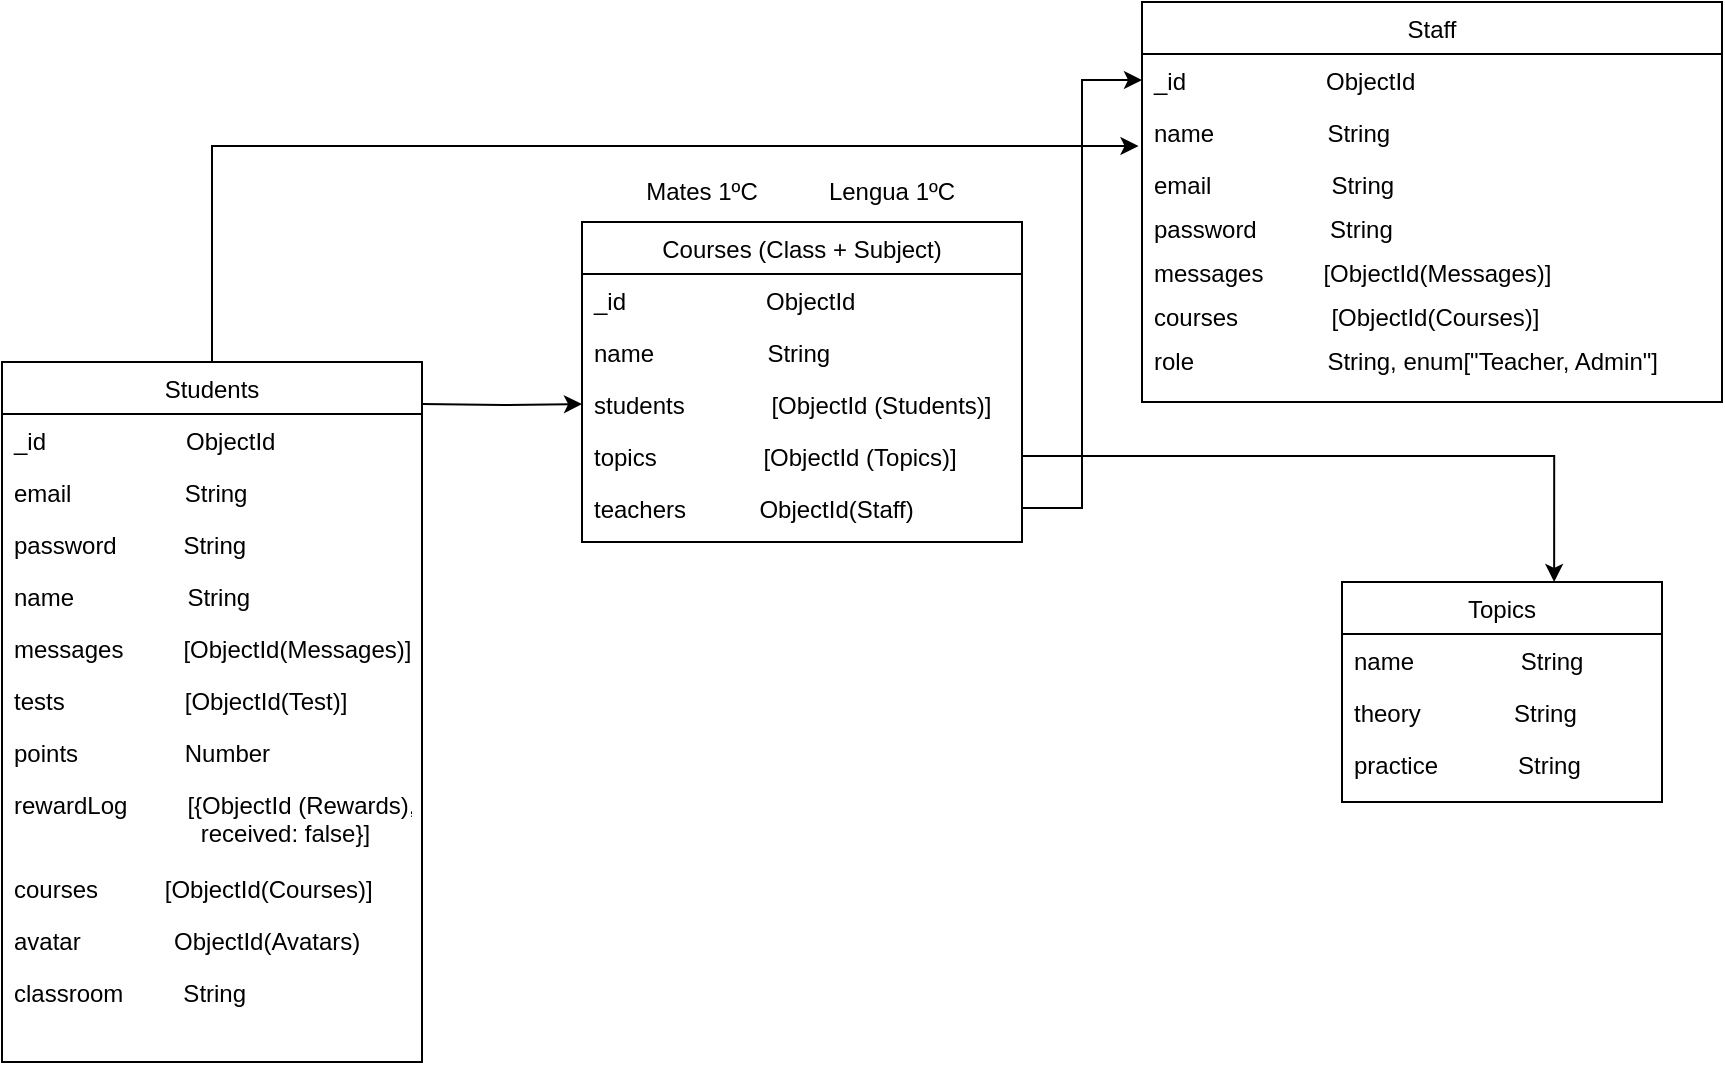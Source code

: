 <mxfile version="17.2.5" type="github" pages="3">
  <diagram id="UUKCgZFYS3jL_30FAqxg" name="MVP1 - Iteración 1">
    <mxGraphModel dx="1796" dy="1982" grid="1" gridSize="10" guides="0" tooltips="1" connect="1" arrows="1" fold="1" page="1" pageScale="1" pageWidth="827" pageHeight="1169" math="0" shadow="0">
      <root>
        <mxCell id="0" />
        <mxCell id="1" parent="0" />
        <mxCell id="9ntyGJu3k4gB3oHloa0P-1" style="edgeStyle=orthogonalEdgeStyle;rounded=0;orthogonalLoop=1;jettySize=auto;html=1;entryX=-0.006;entryY=0.769;entryDx=0;entryDy=0;entryPerimeter=0;" edge="1" parent="1" source="9ntyGJu3k4gB3oHloa0P-2" target="9ntyGJu3k4gB3oHloa0P-15">
          <mxGeometry relative="1" as="geometry" />
        </mxCell>
        <mxCell id="9ntyGJu3k4gB3oHloa0P-2" value="Students" style="swimlane;fontStyle=0;align=center;verticalAlign=top;childLayout=stackLayout;horizontal=1;startSize=26;horizontalStack=0;resizeParent=1;resizeLast=0;collapsible=1;marginBottom=0;rounded=0;shadow=0;strokeWidth=1;" vertex="1" parent="1">
          <mxGeometry x="-170" y="60" width="210" height="350" as="geometry">
            <mxRectangle x="130" y="380" width="160" height="26" as="alternateBounds" />
          </mxGeometry>
        </mxCell>
        <mxCell id="9ntyGJu3k4gB3oHloa0P-3" value="_id                     ObjectId" style="text;align=left;verticalAlign=top;spacingLeft=4;spacingRight=4;overflow=hidden;rotatable=0;points=[[0,0.5],[1,0.5]];portConstraint=eastwest;" vertex="1" parent="9ntyGJu3k4gB3oHloa0P-2">
          <mxGeometry y="26" width="210" height="26" as="geometry" />
        </mxCell>
        <mxCell id="9ntyGJu3k4gB3oHloa0P-4" value="email                 String" style="text;align=left;verticalAlign=top;spacingLeft=4;spacingRight=4;overflow=hidden;rotatable=0;points=[[0,0.5],[1,0.5]];portConstraint=eastwest;rounded=0;shadow=0;html=0;" vertex="1" parent="9ntyGJu3k4gB3oHloa0P-2">
          <mxGeometry y="52" width="210" height="26" as="geometry" />
        </mxCell>
        <mxCell id="9ntyGJu3k4gB3oHloa0P-5" value="password          String" style="text;align=left;verticalAlign=top;spacingLeft=4;spacingRight=4;overflow=hidden;rotatable=0;points=[[0,0.5],[1,0.5]];portConstraint=eastwest;rounded=0;shadow=0;html=0;" vertex="1" parent="9ntyGJu3k4gB3oHloa0P-2">
          <mxGeometry y="78" width="210" height="26" as="geometry" />
        </mxCell>
        <mxCell id="9ntyGJu3k4gB3oHloa0P-6" value="name                 String" style="text;align=left;verticalAlign=top;spacingLeft=4;spacingRight=4;overflow=hidden;rotatable=0;points=[[0,0.5],[1,0.5]];portConstraint=eastwest;rounded=0;shadow=0;html=0;" vertex="1" parent="9ntyGJu3k4gB3oHloa0P-2">
          <mxGeometry y="104" width="210" height="26" as="geometry" />
        </mxCell>
        <mxCell id="9ntyGJu3k4gB3oHloa0P-7" value="messages         [ObjectId(Messages)]" style="text;align=left;verticalAlign=top;spacingLeft=4;spacingRight=4;overflow=hidden;rotatable=0;points=[[0,0.5],[1,0.5]];portConstraint=eastwest;rounded=0;shadow=0;html=0;" vertex="1" parent="9ntyGJu3k4gB3oHloa0P-2">
          <mxGeometry y="130" width="210" height="26" as="geometry" />
        </mxCell>
        <mxCell id="9ntyGJu3k4gB3oHloa0P-8" value="tests                  [ObjectId(Test)]" style="text;align=left;verticalAlign=top;spacingLeft=4;spacingRight=4;overflow=hidden;rotatable=0;points=[[0,0.5],[1,0.5]];portConstraint=eastwest;rounded=0;shadow=0;html=0;" vertex="1" parent="9ntyGJu3k4gB3oHloa0P-2">
          <mxGeometry y="156" width="210" height="26" as="geometry" />
        </mxCell>
        <mxCell id="9ntyGJu3k4gB3oHloa0P-9" value="points                Number" style="text;align=left;verticalAlign=top;spacingLeft=4;spacingRight=4;overflow=hidden;rotatable=0;points=[[0,0.5],[1,0.5]];portConstraint=eastwest;rounded=0;shadow=0;html=0;" vertex="1" parent="9ntyGJu3k4gB3oHloa0P-2">
          <mxGeometry y="182" width="210" height="26" as="geometry" />
        </mxCell>
        <mxCell id="9ntyGJu3k4gB3oHloa0P-10" value="rewardLog         [{ObjectId (Rewards),&#xa;                            received: false}]" style="text;align=left;verticalAlign=top;spacingLeft=4;spacingRight=4;overflow=hidden;rotatable=0;points=[[0,0.5],[1,0.5]];portConstraint=eastwest;rounded=0;shadow=0;html=0;" vertex="1" parent="9ntyGJu3k4gB3oHloa0P-2">
          <mxGeometry y="208" width="210" height="42" as="geometry" />
        </mxCell>
        <mxCell id="9ntyGJu3k4gB3oHloa0P-11" value="courses          [ObjectId(Courses)]" style="text;align=left;verticalAlign=top;spacingLeft=4;spacingRight=4;overflow=hidden;rotatable=0;points=[[0,0.5],[1,0.5]];portConstraint=eastwest;rounded=0;shadow=0;html=0;" vertex="1" parent="9ntyGJu3k4gB3oHloa0P-2">
          <mxGeometry y="250" width="210" height="26" as="geometry" />
        </mxCell>
        <mxCell id="9ntyGJu3k4gB3oHloa0P-12" value="avatar              ObjectId(Avatars)" style="text;align=left;verticalAlign=top;spacingLeft=4;spacingRight=4;overflow=hidden;rotatable=0;points=[[0,0.5],[1,0.5]];portConstraint=eastwest;rounded=0;shadow=0;html=0;" vertex="1" parent="9ntyGJu3k4gB3oHloa0P-2">
          <mxGeometry y="276" width="210" height="26" as="geometry" />
        </mxCell>
        <mxCell id="9ntyGJu3k4gB3oHloa0P-47" value="classroom         String" style="text;align=left;verticalAlign=top;spacingLeft=4;spacingRight=4;overflow=hidden;rotatable=0;points=[[0,0.5],[1,0.5]];portConstraint=eastwest;rounded=0;shadow=0;html=0;" vertex="1" parent="9ntyGJu3k4gB3oHloa0P-2">
          <mxGeometry y="302" width="210" height="26" as="geometry" />
        </mxCell>
        <mxCell id="9ntyGJu3k4gB3oHloa0P-13" value="Staff" style="swimlane;fontStyle=0;align=center;verticalAlign=top;childLayout=stackLayout;horizontal=1;startSize=26;horizontalStack=0;resizeParent=1;resizeLast=0;collapsible=1;marginBottom=0;rounded=0;shadow=0;strokeWidth=1;" vertex="1" parent="1">
          <mxGeometry x="400" y="-120" width="290" height="200" as="geometry">
            <mxRectangle x="340" y="380" width="170" height="26" as="alternateBounds" />
          </mxGeometry>
        </mxCell>
        <mxCell id="9ntyGJu3k4gB3oHloa0P-14" value="_id                     ObjectId" style="text;align=left;verticalAlign=top;spacingLeft=4;spacingRight=4;overflow=hidden;rotatable=0;points=[[0,0.5],[1,0.5]];portConstraint=eastwest;" vertex="1" parent="9ntyGJu3k4gB3oHloa0P-13">
          <mxGeometry y="26" width="290" height="26" as="geometry" />
        </mxCell>
        <mxCell id="9ntyGJu3k4gB3oHloa0P-15" value="name                 String" style="text;align=left;verticalAlign=top;spacingLeft=4;spacingRight=4;overflow=hidden;rotatable=0;points=[[0,0.5],[1,0.5]];portConstraint=eastwest;rounded=0;shadow=0;html=0;" vertex="1" parent="9ntyGJu3k4gB3oHloa0P-13">
          <mxGeometry y="52" width="290" height="26" as="geometry" />
        </mxCell>
        <mxCell id="9ntyGJu3k4gB3oHloa0P-16" value="email                  String" style="text;align=left;verticalAlign=top;spacingLeft=4;spacingRight=4;overflow=hidden;rotatable=0;points=[[0,0.5],[1,0.5]];portConstraint=eastwest;rounded=0;shadow=0;html=0;" vertex="1" parent="9ntyGJu3k4gB3oHloa0P-13">
          <mxGeometry y="78" width="290" height="22" as="geometry" />
        </mxCell>
        <mxCell id="9ntyGJu3k4gB3oHloa0P-17" value="password           String" style="text;align=left;verticalAlign=top;spacingLeft=4;spacingRight=4;overflow=hidden;rotatable=0;points=[[0,0.5],[1,0.5]];portConstraint=eastwest;rounded=0;shadow=0;html=0;" vertex="1" parent="9ntyGJu3k4gB3oHloa0P-13">
          <mxGeometry y="100" width="290" height="22" as="geometry" />
        </mxCell>
        <mxCell id="9ntyGJu3k4gB3oHloa0P-18" value="messages         [ObjectId(Messages)]" style="text;align=left;verticalAlign=top;spacingLeft=4;spacingRight=4;overflow=hidden;rotatable=0;points=[[0,0.5],[1,0.5]];portConstraint=eastwest;rounded=0;shadow=0;html=0;" vertex="1" parent="9ntyGJu3k4gB3oHloa0P-13">
          <mxGeometry y="122" width="290" height="22" as="geometry" />
        </mxCell>
        <mxCell id="9ntyGJu3k4gB3oHloa0P-19" value="courses              [ObjectId(Courses)]" style="text;align=left;verticalAlign=top;spacingLeft=4;spacingRight=4;overflow=hidden;rotatable=0;points=[[0,0.5],[1,0.5]];portConstraint=eastwest;rounded=0;shadow=0;html=0;" vertex="1" parent="9ntyGJu3k4gB3oHloa0P-13">
          <mxGeometry y="144" width="290" height="22" as="geometry" />
        </mxCell>
        <mxCell id="9ntyGJu3k4gB3oHloa0P-20" value="role                    String, enum[&quot;Teacher, Admin&quot;]" style="text;align=left;verticalAlign=top;spacingLeft=4;spacingRight=4;overflow=hidden;rotatable=0;points=[[0,0.5],[1,0.5]];portConstraint=eastwest;rounded=0;shadow=0;html=0;" vertex="1" parent="9ntyGJu3k4gB3oHloa0P-13">
          <mxGeometry y="166" width="290" height="22" as="geometry" />
        </mxCell>
        <mxCell id="9ntyGJu3k4gB3oHloa0P-22" value="Courses (Class + Subject)" style="swimlane;fontStyle=0;align=center;verticalAlign=top;childLayout=stackLayout;horizontal=1;startSize=26;horizontalStack=0;resizeParent=1;resizeLast=0;collapsible=1;marginBottom=0;rounded=0;shadow=0;strokeWidth=1;" vertex="1" parent="1">
          <mxGeometry x="120" y="-10" width="220" height="160" as="geometry">
            <mxRectangle x="550" y="140" width="160" height="26" as="alternateBounds" />
          </mxGeometry>
        </mxCell>
        <mxCell id="9ntyGJu3k4gB3oHloa0P-23" value="_id                     ObjectId" style="text;align=left;verticalAlign=top;spacingLeft=4;spacingRight=4;overflow=hidden;rotatable=0;points=[[0,0.5],[1,0.5]];portConstraint=eastwest;" vertex="1" parent="9ntyGJu3k4gB3oHloa0P-22">
          <mxGeometry y="26" width="220" height="26" as="geometry" />
        </mxCell>
        <mxCell id="9ntyGJu3k4gB3oHloa0P-24" value="name                 String" style="text;align=left;verticalAlign=top;spacingLeft=4;spacingRight=4;overflow=hidden;rotatable=0;points=[[0,0.5],[1,0.5]];portConstraint=eastwest;" vertex="1" parent="9ntyGJu3k4gB3oHloa0P-22">
          <mxGeometry y="52" width="220" height="26" as="geometry" />
        </mxCell>
        <mxCell id="9ntyGJu3k4gB3oHloa0P-25" value="students             [ObjectId (Students)]" style="text;align=left;verticalAlign=top;spacingLeft=4;spacingRight=4;overflow=hidden;rotatable=0;points=[[0,0.5],[1,0.5]];portConstraint=eastwest;rounded=0;shadow=0;html=0;" vertex="1" parent="9ntyGJu3k4gB3oHloa0P-22">
          <mxGeometry y="78" width="220" height="26" as="geometry" />
        </mxCell>
        <mxCell id="9ntyGJu3k4gB3oHloa0P-27" value="topics                [ObjectId (Topics)]" style="text;align=left;verticalAlign=top;spacingLeft=4;spacingRight=4;overflow=hidden;rotatable=0;points=[[0,0.5],[1,0.5]];portConstraint=eastwest;rounded=0;shadow=0;html=0;" vertex="1" parent="9ntyGJu3k4gB3oHloa0P-22">
          <mxGeometry y="104" width="220" height="26" as="geometry" />
        </mxCell>
        <mxCell id="9ntyGJu3k4gB3oHloa0P-28" value="teachers           ObjectId(Staff)" style="text;align=left;verticalAlign=top;spacingLeft=4;spacingRight=4;overflow=hidden;rotatable=0;points=[[0,0.5],[1,0.5]];portConstraint=eastwest;rounded=0;shadow=0;html=0;" vertex="1" parent="9ntyGJu3k4gB3oHloa0P-22">
          <mxGeometry y="130" width="220" height="26" as="geometry" />
        </mxCell>
        <mxCell id="9ntyGJu3k4gB3oHloa0P-29" value="Topics" style="swimlane;fontStyle=0;align=center;verticalAlign=top;childLayout=stackLayout;horizontal=1;startSize=26;horizontalStack=0;resizeParent=1;resizeLast=0;collapsible=1;marginBottom=0;rounded=0;shadow=0;strokeWidth=1;" vertex="1" parent="1">
          <mxGeometry x="500" y="170" width="160" height="110" as="geometry">
            <mxRectangle x="230" y="140" width="160" height="26" as="alternateBounds" />
          </mxGeometry>
        </mxCell>
        <mxCell id="9ntyGJu3k4gB3oHloa0P-30" value="name                String" style="text;align=left;verticalAlign=top;spacingLeft=4;spacingRight=4;overflow=hidden;rotatable=0;points=[[0,0.5],[1,0.5]];portConstraint=eastwest;" vertex="1" parent="9ntyGJu3k4gB3oHloa0P-29">
          <mxGeometry y="26" width="160" height="26" as="geometry" />
        </mxCell>
        <mxCell id="9ntyGJu3k4gB3oHloa0P-31" value="theory              String" style="text;align=left;verticalAlign=top;spacingLeft=4;spacingRight=4;overflow=hidden;rotatable=0;points=[[0,0.5],[1,0.5]];portConstraint=eastwest;" vertex="1" parent="9ntyGJu3k4gB3oHloa0P-29">
          <mxGeometry y="52" width="160" height="26" as="geometry" />
        </mxCell>
        <mxCell id="9ntyGJu3k4gB3oHloa0P-32" value="practice            String" style="text;align=left;verticalAlign=top;spacingLeft=4;spacingRight=4;overflow=hidden;rotatable=0;points=[[0,0.5],[1,0.5]];portConstraint=eastwest;" vertex="1" parent="9ntyGJu3k4gB3oHloa0P-29">
          <mxGeometry y="78" width="160" height="26" as="geometry" />
        </mxCell>
        <mxCell id="9ntyGJu3k4gB3oHloa0P-41" style="edgeStyle=orthogonalEdgeStyle;rounded=0;orthogonalLoop=1;jettySize=auto;html=1;entryX=0;entryY=0.5;entryDx=0;entryDy=0;" edge="1" parent="1" target="9ntyGJu3k4gB3oHloa0P-25">
          <mxGeometry relative="1" as="geometry">
            <mxPoint x="40" y="81" as="sourcePoint" />
          </mxGeometry>
        </mxCell>
        <mxCell id="9ntyGJu3k4gB3oHloa0P-42" value="Mates 1ºC" style="text;html=1;strokeColor=none;fillColor=none;align=center;verticalAlign=middle;whiteSpace=wrap;rounded=0;" vertex="1" parent="1">
          <mxGeometry x="150" y="-40" width="60" height="30" as="geometry" />
        </mxCell>
        <mxCell id="9ntyGJu3k4gB3oHloa0P-43" value="Lengua 1ºC" style="text;html=1;strokeColor=none;fillColor=none;align=center;verticalAlign=middle;whiteSpace=wrap;rounded=0;" vertex="1" parent="1">
          <mxGeometry x="240" y="-40" width="70" height="30" as="geometry" />
        </mxCell>
        <mxCell id="9ntyGJu3k4gB3oHloa0P-45" style="edgeStyle=orthogonalEdgeStyle;rounded=0;orthogonalLoop=1;jettySize=auto;html=1;entryX=0;entryY=0.5;entryDx=0;entryDy=0;" edge="1" parent="1" source="9ntyGJu3k4gB3oHloa0P-28" target="9ntyGJu3k4gB3oHloa0P-14">
          <mxGeometry relative="1" as="geometry" />
        </mxCell>
        <mxCell id="9ntyGJu3k4gB3oHloa0P-46" style="edgeStyle=orthogonalEdgeStyle;rounded=0;orthogonalLoop=1;jettySize=auto;html=1;entryX=0.663;entryY=0;entryDx=0;entryDy=0;entryPerimeter=0;" edge="1" parent="1" source="9ntyGJu3k4gB3oHloa0P-27" target="9ntyGJu3k4gB3oHloa0P-29">
          <mxGeometry relative="1" as="geometry" />
        </mxCell>
      </root>
    </mxGraphModel>
  </diagram>
  <diagram id="hhFzdpYubiUddFQSnx03" name="MVP-1">
    <mxGraphModel dx="2249" dy="2001" grid="1" gridSize="10" guides="1" tooltips="1" connect="1" arrows="1" fold="1" page="1" pageScale="1" pageWidth="827" pageHeight="1169" math="0" shadow="0">
      <root>
        <mxCell id="0" />
        <mxCell id="1" parent="0" />
        <mxCell id="vbFT_aPoBdPAgY3EfkmB-1" value="Rewards" style="swimlane;fontStyle=0;align=center;verticalAlign=top;childLayout=stackLayout;horizontal=1;startSize=26;horizontalStack=0;resizeParent=1;resizeLast=0;collapsible=1;marginBottom=0;rounded=0;shadow=0;strokeWidth=1;" parent="1" vertex="1">
          <mxGeometry x="140" y="420" width="160" height="130" as="geometry">
            <mxRectangle x="230" y="140" width="160" height="26" as="alternateBounds" />
          </mxGeometry>
        </mxCell>
        <mxCell id="vbFT_aPoBdPAgY3EfkmB-2" value="name                String" style="text;align=left;verticalAlign=top;spacingLeft=4;spacingRight=4;overflow=hidden;rotatable=0;points=[[0,0.5],[1,0.5]];portConstraint=eastwest;" parent="vbFT_aPoBdPAgY3EfkmB-1" vertex="1">
          <mxGeometry y="26" width="160" height="26" as="geometry" />
        </mxCell>
        <mxCell id="vbFT_aPoBdPAgY3EfkmB-3" value="price                 Number" style="text;align=left;verticalAlign=top;spacingLeft=4;spacingRight=4;overflow=hidden;rotatable=0;points=[[0,0.5],[1,0.5]];portConstraint=eastwest;" parent="vbFT_aPoBdPAgY3EfkmB-1" vertex="1">
          <mxGeometry y="52" width="160" height="26" as="geometry" />
        </mxCell>
        <mxCell id="vbFT_aPoBdPAgY3EfkmB-4" value="description        String" style="text;align=left;verticalAlign=top;spacingLeft=4;spacingRight=4;overflow=hidden;rotatable=0;points=[[0,0.5],[1,0.5]];portConstraint=eastwest;" parent="vbFT_aPoBdPAgY3EfkmB-1" vertex="1">
          <mxGeometry y="78" width="160" height="26" as="geometry" />
        </mxCell>
        <mxCell id="vbFT_aPoBdPAgY3EfkmB-5" value="photo                String" style="text;align=left;verticalAlign=top;spacingLeft=4;spacingRight=4;overflow=hidden;rotatable=0;points=[[0,0.5],[1,0.5]];portConstraint=eastwest;" parent="vbFT_aPoBdPAgY3EfkmB-1" vertex="1">
          <mxGeometry y="104" width="160" height="26" as="geometry" />
        </mxCell>
        <mxCell id="vbFT_aPoBdPAgY3EfkmB-6" style="edgeStyle=orthogonalEdgeStyle;rounded=0;orthogonalLoop=1;jettySize=auto;html=1;entryX=-0.006;entryY=0.769;entryDx=0;entryDy=0;entryPerimeter=0;" parent="1" source="vbFT_aPoBdPAgY3EfkmB-7" target="vbFT_aPoBdPAgY3EfkmB-21" edge="1">
          <mxGeometry relative="1" as="geometry" />
        </mxCell>
        <mxCell id="vbFT_aPoBdPAgY3EfkmB-7" value="Students" style="swimlane;fontStyle=0;align=center;verticalAlign=top;childLayout=stackLayout;horizontal=1;startSize=26;horizontalStack=0;resizeParent=1;resizeLast=0;collapsible=1;marginBottom=0;rounded=0;shadow=0;strokeWidth=1;" parent="1" vertex="1">
          <mxGeometry x="-170" y="60" width="210" height="320" as="geometry">
            <mxRectangle x="130" y="380" width="160" height="26" as="alternateBounds" />
          </mxGeometry>
        </mxCell>
        <mxCell id="vbFT_aPoBdPAgY3EfkmB-8" value="_id                     ObjectId" style="text;align=left;verticalAlign=top;spacingLeft=4;spacingRight=4;overflow=hidden;rotatable=0;points=[[0,0.5],[1,0.5]];portConstraint=eastwest;" parent="vbFT_aPoBdPAgY3EfkmB-7" vertex="1">
          <mxGeometry y="26" width="210" height="26" as="geometry" />
        </mxCell>
        <mxCell id="vbFT_aPoBdPAgY3EfkmB-9" value="email                 String" style="text;align=left;verticalAlign=top;spacingLeft=4;spacingRight=4;overflow=hidden;rotatable=0;points=[[0,0.5],[1,0.5]];portConstraint=eastwest;rounded=0;shadow=0;html=0;" parent="vbFT_aPoBdPAgY3EfkmB-7" vertex="1">
          <mxGeometry y="52" width="210" height="26" as="geometry" />
        </mxCell>
        <mxCell id="vbFT_aPoBdPAgY3EfkmB-10" value="password          String" style="text;align=left;verticalAlign=top;spacingLeft=4;spacingRight=4;overflow=hidden;rotatable=0;points=[[0,0.5],[1,0.5]];portConstraint=eastwest;rounded=0;shadow=0;html=0;" parent="vbFT_aPoBdPAgY3EfkmB-7" vertex="1">
          <mxGeometry y="78" width="210" height="26" as="geometry" />
        </mxCell>
        <mxCell id="vbFT_aPoBdPAgY3EfkmB-11" value="name                 String" style="text;align=left;verticalAlign=top;spacingLeft=4;spacingRight=4;overflow=hidden;rotatable=0;points=[[0,0.5],[1,0.5]];portConstraint=eastwest;rounded=0;shadow=0;html=0;" parent="vbFT_aPoBdPAgY3EfkmB-7" vertex="1">
          <mxGeometry y="104" width="210" height="26" as="geometry" />
        </mxCell>
        <mxCell id="vbFT_aPoBdPAgY3EfkmB-12" value="messages         [ObjectId(Messages)]" style="text;align=left;verticalAlign=top;spacingLeft=4;spacingRight=4;overflow=hidden;rotatable=0;points=[[0,0.5],[1,0.5]];portConstraint=eastwest;rounded=0;shadow=0;html=0;" parent="vbFT_aPoBdPAgY3EfkmB-7" vertex="1">
          <mxGeometry y="130" width="210" height="26" as="geometry" />
        </mxCell>
        <mxCell id="vbFT_aPoBdPAgY3EfkmB-13" value="tests                  [ObjectId(Test)]" style="text;align=left;verticalAlign=top;spacingLeft=4;spacingRight=4;overflow=hidden;rotatable=0;points=[[0,0.5],[1,0.5]];portConstraint=eastwest;rounded=0;shadow=0;html=0;" parent="vbFT_aPoBdPAgY3EfkmB-7" vertex="1">
          <mxGeometry y="156" width="210" height="26" as="geometry" />
        </mxCell>
        <mxCell id="vbFT_aPoBdPAgY3EfkmB-14" value="points                Number" style="text;align=left;verticalAlign=top;spacingLeft=4;spacingRight=4;overflow=hidden;rotatable=0;points=[[0,0.5],[1,0.5]];portConstraint=eastwest;rounded=0;shadow=0;html=0;" parent="vbFT_aPoBdPAgY3EfkmB-7" vertex="1">
          <mxGeometry y="182" width="210" height="26" as="geometry" />
        </mxCell>
        <mxCell id="vbFT_aPoBdPAgY3EfkmB-15" value="rewardLog         [{ObjectId (Rewards),&#xa;                            received: false}]" style="text;align=left;verticalAlign=top;spacingLeft=4;spacingRight=4;overflow=hidden;rotatable=0;points=[[0,0.5],[1,0.5]];portConstraint=eastwest;rounded=0;shadow=0;html=0;" parent="vbFT_aPoBdPAgY3EfkmB-7" vertex="1">
          <mxGeometry y="208" width="210" height="42" as="geometry" />
        </mxCell>
        <mxCell id="vbFT_aPoBdPAgY3EfkmB-17" value="courses          [ObjectId(Courses)]" style="text;align=left;verticalAlign=top;spacingLeft=4;spacingRight=4;overflow=hidden;rotatable=0;points=[[0,0.5],[1,0.5]];portConstraint=eastwest;rounded=0;shadow=0;html=0;" parent="vbFT_aPoBdPAgY3EfkmB-7" vertex="1">
          <mxGeometry y="250" width="210" height="26" as="geometry" />
        </mxCell>
        <mxCell id="vbFT_aPoBdPAgY3EfkmB-18" value="avatar              ObjectId(Avatars)" style="text;align=left;verticalAlign=top;spacingLeft=4;spacingRight=4;overflow=hidden;rotatable=0;points=[[0,0.5],[1,0.5]];portConstraint=eastwest;rounded=0;shadow=0;html=0;" parent="vbFT_aPoBdPAgY3EfkmB-7" vertex="1">
          <mxGeometry y="276" width="210" height="26" as="geometry" />
        </mxCell>
        <mxCell id="vbFT_aPoBdPAgY3EfkmB-19" value="Staff" style="swimlane;fontStyle=0;align=center;verticalAlign=top;childLayout=stackLayout;horizontal=1;startSize=26;horizontalStack=0;resizeParent=1;resizeLast=0;collapsible=1;marginBottom=0;rounded=0;shadow=0;strokeWidth=1;" parent="1" vertex="1">
          <mxGeometry x="400" y="-120" width="290" height="200" as="geometry">
            <mxRectangle x="340" y="380" width="170" height="26" as="alternateBounds" />
          </mxGeometry>
        </mxCell>
        <mxCell id="vbFT_aPoBdPAgY3EfkmB-20" value="_id                     ObjectId" style="text;align=left;verticalAlign=top;spacingLeft=4;spacingRight=4;overflow=hidden;rotatable=0;points=[[0,0.5],[1,0.5]];portConstraint=eastwest;" parent="vbFT_aPoBdPAgY3EfkmB-19" vertex="1">
          <mxGeometry y="26" width="290" height="26" as="geometry" />
        </mxCell>
        <mxCell id="vbFT_aPoBdPAgY3EfkmB-21" value="name                 String" style="text;align=left;verticalAlign=top;spacingLeft=4;spacingRight=4;overflow=hidden;rotatable=0;points=[[0,0.5],[1,0.5]];portConstraint=eastwest;rounded=0;shadow=0;html=0;" parent="vbFT_aPoBdPAgY3EfkmB-19" vertex="1">
          <mxGeometry y="52" width="290" height="26" as="geometry" />
        </mxCell>
        <mxCell id="vbFT_aPoBdPAgY3EfkmB-22" value="email                  String" style="text;align=left;verticalAlign=top;spacingLeft=4;spacingRight=4;overflow=hidden;rotatable=0;points=[[0,0.5],[1,0.5]];portConstraint=eastwest;rounded=0;shadow=0;html=0;" parent="vbFT_aPoBdPAgY3EfkmB-19" vertex="1">
          <mxGeometry y="78" width="290" height="22" as="geometry" />
        </mxCell>
        <mxCell id="vbFT_aPoBdPAgY3EfkmB-23" value="password           String" style="text;align=left;verticalAlign=top;spacingLeft=4;spacingRight=4;overflow=hidden;rotatable=0;points=[[0,0.5],[1,0.5]];portConstraint=eastwest;rounded=0;shadow=0;html=0;" parent="vbFT_aPoBdPAgY3EfkmB-19" vertex="1">
          <mxGeometry y="100" width="290" height="22" as="geometry" />
        </mxCell>
        <mxCell id="vbFT_aPoBdPAgY3EfkmB-24" value="messages         [ObjectId(Messages)]" style="text;align=left;verticalAlign=top;spacingLeft=4;spacingRight=4;overflow=hidden;rotatable=0;points=[[0,0.5],[1,0.5]];portConstraint=eastwest;rounded=0;shadow=0;html=0;" parent="vbFT_aPoBdPAgY3EfkmB-19" vertex="1">
          <mxGeometry y="122" width="290" height="22" as="geometry" />
        </mxCell>
        <mxCell id="vbFT_aPoBdPAgY3EfkmB-25" value="courses              [ObjectId(Courses)]" style="text;align=left;verticalAlign=top;spacingLeft=4;spacingRight=4;overflow=hidden;rotatable=0;points=[[0,0.5],[1,0.5]];portConstraint=eastwest;rounded=0;shadow=0;html=0;" parent="vbFT_aPoBdPAgY3EfkmB-19" vertex="1">
          <mxGeometry y="144" width="290" height="22" as="geometry" />
        </mxCell>
        <mxCell id="vbFT_aPoBdPAgY3EfkmB-27" value="role                    String, enum[&quot;Teacher, Admin&quot;]" style="text;align=left;verticalAlign=top;spacingLeft=4;spacingRight=4;overflow=hidden;rotatable=0;points=[[0,0.5],[1,0.5]];portConstraint=eastwest;rounded=0;shadow=0;html=0;" parent="vbFT_aPoBdPAgY3EfkmB-19" vertex="1">
          <mxGeometry y="166" width="290" height="22" as="geometry" />
        </mxCell>
        <mxCell id="vbFT_aPoBdPAgY3EfkmB-28" style="edgeStyle=orthogonalEdgeStyle;rounded=0;orthogonalLoop=1;jettySize=auto;html=1;entryX=1;entryY=0.5;entryDx=0;entryDy=0;" parent="1" source="vbFT_aPoBdPAgY3EfkmB-29" target="vbFT_aPoBdPAgY3EfkmB-55" edge="1">
          <mxGeometry relative="1" as="geometry">
            <Array as="points">
              <mxPoint x="360" y="130" />
              <mxPoint x="360" y="310" />
              <mxPoint x="320" y="310" />
            </Array>
          </mxGeometry>
        </mxCell>
        <mxCell id="vbFT_aPoBdPAgY3EfkmB-29" value="Courses (Class + Subject)" style="swimlane;fontStyle=0;align=center;verticalAlign=top;childLayout=stackLayout;horizontal=1;startSize=26;horizontalStack=0;resizeParent=1;resizeLast=0;collapsible=1;marginBottom=0;rounded=0;shadow=0;strokeWidth=1;" parent="1" vertex="1">
          <mxGeometry x="120" y="-10" width="220" height="190" as="geometry">
            <mxRectangle x="550" y="140" width="160" height="26" as="alternateBounds" />
          </mxGeometry>
        </mxCell>
        <mxCell id="vbFT_aPoBdPAgY3EfkmB-30" value="_id                     ObjectId" style="text;align=left;verticalAlign=top;spacingLeft=4;spacingRight=4;overflow=hidden;rotatable=0;points=[[0,0.5],[1,0.5]];portConstraint=eastwest;" parent="vbFT_aPoBdPAgY3EfkmB-29" vertex="1">
          <mxGeometry y="26" width="220" height="26" as="geometry" />
        </mxCell>
        <mxCell id="vbFT_aPoBdPAgY3EfkmB-31" value="name                 String" style="text;align=left;verticalAlign=top;spacingLeft=4;spacingRight=4;overflow=hidden;rotatable=0;points=[[0,0.5],[1,0.5]];portConstraint=eastwest;" parent="vbFT_aPoBdPAgY3EfkmB-29" vertex="1">
          <mxGeometry y="52" width="220" height="26" as="geometry" />
        </mxCell>
        <mxCell id="vbFT_aPoBdPAgY3EfkmB-32" value="students             [ObjectId (Students)]" style="text;align=left;verticalAlign=top;spacingLeft=4;spacingRight=4;overflow=hidden;rotatable=0;points=[[0,0.5],[1,0.5]];portConstraint=eastwest;rounded=0;shadow=0;html=0;" parent="vbFT_aPoBdPAgY3EfkmB-29" vertex="1">
          <mxGeometry y="78" width="220" height="26" as="geometry" />
        </mxCell>
        <mxCell id="vbFT_aPoBdPAgY3EfkmB-33" value="level                   String" style="text;align=left;verticalAlign=top;spacingLeft=4;spacingRight=4;overflow=hidden;rotatable=0;points=[[0,0.5],[1,0.5]];portConstraint=eastwest;rounded=0;shadow=0;html=0;" parent="vbFT_aPoBdPAgY3EfkmB-29" vertex="1">
          <mxGeometry y="104" width="220" height="26" as="geometry" />
        </mxCell>
        <mxCell id="LRVEQjWHxDpASAee0VsM-3" value="topics                [ObjectId (Topics)]" style="text;align=left;verticalAlign=top;spacingLeft=4;spacingRight=4;overflow=hidden;rotatable=0;points=[[0,0.5],[1,0.5]];portConstraint=eastwest;rounded=0;shadow=0;html=0;" vertex="1" parent="vbFT_aPoBdPAgY3EfkmB-29">
          <mxGeometry y="130" width="220" height="26" as="geometry" />
        </mxCell>
        <mxCell id="vbFT_aPoBdPAgY3EfkmB-16" value="teachers           ObjectId(Staff)" style="text;align=left;verticalAlign=top;spacingLeft=4;spacingRight=4;overflow=hidden;rotatable=0;points=[[0,0.5],[1,0.5]];portConstraint=eastwest;rounded=0;shadow=0;html=0;" parent="vbFT_aPoBdPAgY3EfkmB-29" vertex="1">
          <mxGeometry y="156" width="220" height="26" as="geometry" />
        </mxCell>
        <mxCell id="vbFT_aPoBdPAgY3EfkmB-38" style="edgeStyle=orthogonalEdgeStyle;rounded=0;orthogonalLoop=1;jettySize=auto;html=1;exitX=0.525;exitY=0;exitDx=0;exitDy=0;exitPerimeter=0;" parent="1" source="vbFT_aPoBdPAgY3EfkmB-39" edge="1">
          <mxGeometry relative="1" as="geometry">
            <mxPoint x="-75" y="380" as="targetPoint" />
          </mxGeometry>
        </mxCell>
        <mxCell id="vbFT_aPoBdPAgY3EfkmB-39" value="Tests" style="swimlane;fontStyle=0;align=center;verticalAlign=top;childLayout=stackLayout;horizontal=1;startSize=26;horizontalStack=0;resizeParent=1;resizeLast=0;collapsible=1;marginBottom=0;rounded=0;shadow=0;strokeWidth=1;" parent="1" vertex="1">
          <mxGeometry x="-180" y="480" width="200" height="160" as="geometry">
            <mxRectangle x="230" y="140" width="160" height="26" as="alternateBounds" />
          </mxGeometry>
        </mxCell>
        <mxCell id="vbFT_aPoBdPAgY3EfkmB-40" value="subject          [ObjectId(Subjects)]" style="text;align=left;verticalAlign=top;spacingLeft=4;spacingRight=4;overflow=hidden;rotatable=0;points=[[0,0.5],[1,0.5]];portConstraint=eastwest;rounded=0;shadow=0;html=0;" parent="vbFT_aPoBdPAgY3EfkmB-39" vertex="1">
          <mxGeometry y="26" width="200" height="26" as="geometry" />
        </mxCell>
        <mxCell id="vbFT_aPoBdPAgY3EfkmB-41" value="term              String" style="text;align=left;verticalAlign=top;spacingLeft=4;spacingRight=4;overflow=hidden;rotatable=0;points=[[0,0.5],[1,0.5]];portConstraint=eastwest;rounded=0;shadow=0;html=0;" parent="vbFT_aPoBdPAgY3EfkmB-39" vertex="1">
          <mxGeometry y="52" width="200" height="26" as="geometry" />
        </mxCell>
        <mxCell id="vbFT_aPoBdPAgY3EfkmB-42" value="title                String" style="text;align=left;verticalAlign=top;spacingLeft=4;spacingRight=4;overflow=hidden;rotatable=0;points=[[0,0.5],[1,0.5]];portConstraint=eastwest;" parent="vbFT_aPoBdPAgY3EfkmB-39" vertex="1">
          <mxGeometry y="78" width="200" height="26" as="geometry" />
        </mxCell>
        <mxCell id="vbFT_aPoBdPAgY3EfkmB-43" value="student          String" style="text;align=left;verticalAlign=top;spacingLeft=4;spacingRight=4;overflow=hidden;rotatable=0;points=[[0,0.5],[1,0.5]];portConstraint=eastwest;rounded=0;shadow=0;html=0;" parent="vbFT_aPoBdPAgY3EfkmB-39" vertex="1">
          <mxGeometry y="104" width="200" height="26" as="geometry" />
        </mxCell>
        <mxCell id="vbFT_aPoBdPAgY3EfkmB-44" value="mark              Number" style="text;align=left;verticalAlign=top;spacingLeft=4;spacingRight=4;overflow=hidden;rotatable=0;points=[[0,0.5],[1,0.5]];portConstraint=eastwest;rounded=0;shadow=0;html=0;" parent="vbFT_aPoBdPAgY3EfkmB-39" vertex="1">
          <mxGeometry y="130" width="200" height="26" as="geometry" />
        </mxCell>
        <mxCell id="vbFT_aPoBdPAgY3EfkmB-53" value="Topics" style="swimlane;fontStyle=0;align=center;verticalAlign=top;childLayout=stackLayout;horizontal=1;startSize=26;horizontalStack=0;resizeParent=1;resizeLast=0;collapsible=1;marginBottom=0;rounded=0;shadow=0;strokeWidth=1;" parent="1" vertex="1">
          <mxGeometry x="160" y="240" width="160" height="110" as="geometry">
            <mxRectangle x="230" y="140" width="160" height="26" as="alternateBounds" />
          </mxGeometry>
        </mxCell>
        <mxCell id="vbFT_aPoBdPAgY3EfkmB-54" value="name                String" style="text;align=left;verticalAlign=top;spacingLeft=4;spacingRight=4;overflow=hidden;rotatable=0;points=[[0,0.5],[1,0.5]];portConstraint=eastwest;" parent="vbFT_aPoBdPAgY3EfkmB-53" vertex="1">
          <mxGeometry y="26" width="160" height="26" as="geometry" />
        </mxCell>
        <mxCell id="vbFT_aPoBdPAgY3EfkmB-55" value="theory              String" style="text;align=left;verticalAlign=top;spacingLeft=4;spacingRight=4;overflow=hidden;rotatable=0;points=[[0,0.5],[1,0.5]];portConstraint=eastwest;" parent="vbFT_aPoBdPAgY3EfkmB-53" vertex="1">
          <mxGeometry y="52" width="160" height="26" as="geometry" />
        </mxCell>
        <mxCell id="vbFT_aPoBdPAgY3EfkmB-56" value="practice            String" style="text;align=left;verticalAlign=top;spacingLeft=4;spacingRight=4;overflow=hidden;rotatable=0;points=[[0,0.5],[1,0.5]];portConstraint=eastwest;" parent="vbFT_aPoBdPAgY3EfkmB-53" vertex="1">
          <mxGeometry y="78" width="160" height="26" as="geometry" />
        </mxCell>
        <mxCell id="vbFT_aPoBdPAgY3EfkmB-62" value="" style="endArrow=block;endSize=10;endFill=0;shadow=0;strokeWidth=1;rounded=0;edgeStyle=orthogonalEdgeStyle;elbow=vertical;entryX=1;entryY=0.5;entryDx=0;entryDy=0;startArrow=none;" parent="1" source="vbFT_aPoBdPAgY3EfkmB-64" target="vbFT_aPoBdPAgY3EfkmB-24" edge="1">
          <mxGeometry width="160" relative="1" as="geometry">
            <mxPoint x="740" y="280" as="sourcePoint" />
            <mxPoint x="750" y="291" as="targetPoint" />
            <Array as="points">
              <mxPoint x="720" y="13" />
            </Array>
          </mxGeometry>
        </mxCell>
        <mxCell id="vbFT_aPoBdPAgY3EfkmB-63" value="" style="endArrow=block;endSize=10;endFill=0;shadow=0;strokeWidth=1;rounded=0;edgeStyle=orthogonalEdgeStyle;elbow=vertical;exitX=0;exitY=0.5;exitDx=0;exitDy=0;entryX=1;entryY=0.5;entryDx=0;entryDy=0;" parent="1" source="vbFT_aPoBdPAgY3EfkmB-67" target="vbFT_aPoBdPAgY3EfkmB-12" edge="1">
          <mxGeometry width="160" relative="1" as="geometry">
            <mxPoint x="560" y="332" as="sourcePoint" />
            <mxPoint x="610" y="190" as="targetPoint" />
            <Array as="points">
              <mxPoint x="500" y="200" />
              <mxPoint x="40" y="200" />
            </Array>
          </mxGeometry>
        </mxCell>
        <mxCell id="vbFT_aPoBdPAgY3EfkmB-64" value="Messages" style="swimlane;fontStyle=0;align=center;verticalAlign=top;childLayout=stackLayout;horizontal=1;startSize=26;horizontalStack=0;resizeParent=1;resizeLast=0;collapsible=1;marginBottom=0;rounded=0;shadow=0;strokeWidth=1;" parent="1" vertex="1">
          <mxGeometry x="500" y="160" width="240" height="156" as="geometry">
            <mxRectangle x="230" y="140" width="160" height="26" as="alternateBounds" />
          </mxGeometry>
        </mxCell>
        <mxCell id="vbFT_aPoBdPAgY3EfkmB-65" value="_id                     ObjectId" style="text;align=left;verticalAlign=top;spacingLeft=4;spacingRight=4;overflow=hidden;rotatable=0;points=[[0,0.5],[1,0.5]];portConstraint=eastwest;rounded=0;shadow=0;html=0;" parent="vbFT_aPoBdPAgY3EfkmB-64" vertex="1">
          <mxGeometry y="26" width="240" height="26" as="geometry" />
        </mxCell>
        <mxCell id="vbFT_aPoBdPAgY3EfkmB-66" value="from                  ObjectId(Student/Staff)" style="text;align=left;verticalAlign=top;spacingLeft=4;spacingRight=4;overflow=hidden;rotatable=0;points=[[0,0.5],[1,0.5]];portConstraint=eastwest;" parent="vbFT_aPoBdPAgY3EfkmB-64" vertex="1">
          <mxGeometry y="52" width="240" height="26" as="geometry" />
        </mxCell>
        <mxCell id="vbFT_aPoBdPAgY3EfkmB-67" value="to                      ObjectId(Student/Staff)" style="text;align=left;verticalAlign=top;spacingLeft=4;spacingRight=4;overflow=hidden;rotatable=0;points=[[0,0.5],[1,0.5]];portConstraint=eastwest;rounded=0;shadow=0;html=0;" parent="vbFT_aPoBdPAgY3EfkmB-64" vertex="1">
          <mxGeometry y="78" width="240" height="26" as="geometry" />
        </mxCell>
        <mxCell id="vbFT_aPoBdPAgY3EfkmB-68" value="text                    String" style="text;align=left;verticalAlign=top;spacingLeft=4;spacingRight=4;overflow=hidden;rotatable=0;points=[[0,0.5],[1,0.5]];portConstraint=eastwest;rounded=0;shadow=0;html=0;" parent="vbFT_aPoBdPAgY3EfkmB-64" vertex="1">
          <mxGeometry y="104" width="240" height="26" as="geometry" />
        </mxCell>
        <mxCell id="vbFT_aPoBdPAgY3EfkmB-69" value="date                   Date" style="text;align=left;verticalAlign=top;spacingLeft=4;spacingRight=4;overflow=hidden;rotatable=0;points=[[0,0.5],[1,0.5]];portConstraint=eastwest;rounded=0;shadow=0;html=0;" parent="vbFT_aPoBdPAgY3EfkmB-64" vertex="1">
          <mxGeometry y="130" width="240" height="26" as="geometry" />
        </mxCell>
        <mxCell id="vbFT_aPoBdPAgY3EfkmB-70" style="edgeStyle=orthogonalEdgeStyle;rounded=0;orthogonalLoop=1;jettySize=auto;html=1;entryX=0;entryY=0.5;entryDx=0;entryDy=0;" parent="1" target="vbFT_aPoBdPAgY3EfkmB-32" edge="1">
          <mxGeometry relative="1" as="geometry">
            <mxPoint x="40" y="81" as="sourcePoint" />
          </mxGeometry>
        </mxCell>
        <mxCell id="LRVEQjWHxDpASAee0VsM-4" value="Mates 1ºC" style="text;html=1;strokeColor=none;fillColor=none;align=center;verticalAlign=middle;whiteSpace=wrap;rounded=0;" vertex="1" parent="1">
          <mxGeometry x="150" y="-40" width="60" height="30" as="geometry" />
        </mxCell>
        <mxCell id="LRVEQjWHxDpASAee0VsM-5" value="Lengua 1ºC" style="text;html=1;strokeColor=none;fillColor=none;align=center;verticalAlign=middle;whiteSpace=wrap;rounded=0;" vertex="1" parent="1">
          <mxGeometry x="240" y="-40" width="70" height="30" as="geometry" />
        </mxCell>
        <mxCell id="LRVEQjWHxDpASAee0VsM-6" value="Avatars" style="swimlane;fontStyle=0;align=center;verticalAlign=top;childLayout=stackLayout;horizontal=1;startSize=26;horizontalStack=0;resizeParent=1;resizeLast=0;collapsible=1;marginBottom=0;rounded=0;shadow=0;strokeWidth=1;" vertex="1" parent="1">
          <mxGeometry x="-380" y="236" width="160" height="80" as="geometry">
            <mxRectangle x="230" y="140" width="160" height="26" as="alternateBounds" />
          </mxGeometry>
        </mxCell>
        <mxCell id="LRVEQjWHxDpASAee0VsM-7" value="name                String" style="text;align=left;verticalAlign=top;spacingLeft=4;spacingRight=4;overflow=hidden;rotatable=0;points=[[0,0.5],[1,0.5]];portConstraint=eastwest;" vertex="1" parent="LRVEQjWHxDpASAee0VsM-6">
          <mxGeometry y="26" width="160" height="26" as="geometry" />
        </mxCell>
        <mxCell id="LRVEQjWHxDpASAee0VsM-9" value="photo                String&#xa;" style="text;align=left;verticalAlign=top;spacingLeft=4;spacingRight=4;overflow=hidden;rotatable=0;points=[[0,0.5],[1,0.5]];portConstraint=eastwest;" vertex="1" parent="LRVEQjWHxDpASAee0VsM-6">
          <mxGeometry y="52" width="160" height="26" as="geometry" />
        </mxCell>
        <mxCell id="LRVEQjWHxDpASAee0VsM-10" style="edgeStyle=orthogonalEdgeStyle;rounded=0;orthogonalLoop=1;jettySize=auto;html=1;" edge="1" parent="1" source="LRVEQjWHxDpASAee0VsM-7" target="vbFT_aPoBdPAgY3EfkmB-18">
          <mxGeometry relative="1" as="geometry" />
        </mxCell>
        <mxCell id="LRVEQjWHxDpASAee0VsM-12" style="edgeStyle=orthogonalEdgeStyle;rounded=0;orthogonalLoop=1;jettySize=auto;html=1;entryX=0;entryY=0.5;entryDx=0;entryDy=0;" edge="1" parent="1" source="vbFT_aPoBdPAgY3EfkmB-16" target="vbFT_aPoBdPAgY3EfkmB-20">
          <mxGeometry relative="1" as="geometry" />
        </mxCell>
        <mxCell id="LRVEQjWHxDpASAee0VsM-13" style="edgeStyle=orthogonalEdgeStyle;rounded=0;orthogonalLoop=1;jettySize=auto;html=1;entryX=0;entryY=0.5;entryDx=0;entryDy=0;" edge="1" parent="1" source="vbFT_aPoBdPAgY3EfkmB-15" target="vbFT_aPoBdPAgY3EfkmB-2">
          <mxGeometry relative="1" as="geometry" />
        </mxCell>
      </root>
    </mxGraphModel>
  </diagram>
  <diagram id="C5RBs43oDa-KdzZeNtuy" name="MVP-2">
    <mxGraphModel dx="2249" dy="2001" grid="1" gridSize="10" guides="1" tooltips="1" connect="1" arrows="1" fold="1" page="1" pageScale="1" pageWidth="827" pageHeight="1169" math="0" shadow="0">
      <root>
        <mxCell id="WIyWlLk6GJQsqaUBKTNV-0" />
        <mxCell id="WIyWlLk6GJQsqaUBKTNV-1" parent="WIyWlLk6GJQsqaUBKTNV-0" />
        <mxCell id="zkfFHV4jXpPFQw0GAbJ--0" value="Rewards" style="swimlane;fontStyle=0;align=center;verticalAlign=top;childLayout=stackLayout;horizontal=1;startSize=26;horizontalStack=0;resizeParent=1;resizeLast=0;collapsible=1;marginBottom=0;rounded=0;shadow=0;strokeWidth=1;" parent="WIyWlLk6GJQsqaUBKTNV-1" vertex="1">
          <mxGeometry x="160" y="240" width="160" height="130" as="geometry">
            <mxRectangle x="230" y="140" width="160" height="26" as="alternateBounds" />
          </mxGeometry>
        </mxCell>
        <mxCell id="H_pTz2Ew7TZJxbjlmdwi-46" value="name                String" style="text;align=left;verticalAlign=top;spacingLeft=4;spacingRight=4;overflow=hidden;rotatable=0;points=[[0,0.5],[1,0.5]];portConstraint=eastwest;" parent="zkfFHV4jXpPFQw0GAbJ--0" vertex="1">
          <mxGeometry y="26" width="160" height="26" as="geometry" />
        </mxCell>
        <mxCell id="zkfFHV4jXpPFQw0GAbJ--1" value="price                 Number" style="text;align=left;verticalAlign=top;spacingLeft=4;spacingRight=4;overflow=hidden;rotatable=0;points=[[0,0.5],[1,0.5]];portConstraint=eastwest;" parent="zkfFHV4jXpPFQw0GAbJ--0" vertex="1">
          <mxGeometry y="52" width="160" height="26" as="geometry" />
        </mxCell>
        <mxCell id="H_pTz2Ew7TZJxbjlmdwi-72" value="description        String" style="text;align=left;verticalAlign=top;spacingLeft=4;spacingRight=4;overflow=hidden;rotatable=0;points=[[0,0.5],[1,0.5]];portConstraint=eastwest;" parent="zkfFHV4jXpPFQw0GAbJ--0" vertex="1">
          <mxGeometry y="78" width="160" height="26" as="geometry" />
        </mxCell>
        <mxCell id="H_pTz2Ew7TZJxbjlmdwi-73" value="photo                String" style="text;align=left;verticalAlign=top;spacingLeft=4;spacingRight=4;overflow=hidden;rotatable=0;points=[[0,0.5],[1,0.5]];portConstraint=eastwest;" parent="zkfFHV4jXpPFQw0GAbJ--0" vertex="1">
          <mxGeometry y="104" width="160" height="26" as="geometry" />
        </mxCell>
        <mxCell id="H_pTz2Ew7TZJxbjlmdwi-60" style="edgeStyle=orthogonalEdgeStyle;rounded=0;orthogonalLoop=1;jettySize=auto;html=1;entryX=-0.006;entryY=0.769;entryDx=0;entryDy=0;entryPerimeter=0;" parent="WIyWlLk6GJQsqaUBKTNV-1" source="zkfFHV4jXpPFQw0GAbJ--6" target="H_pTz2Ew7TZJxbjlmdwi-53" edge="1">
          <mxGeometry relative="1" as="geometry" />
        </mxCell>
        <mxCell id="zkfFHV4jXpPFQw0GAbJ--6" value="Students" style="swimlane;fontStyle=0;align=center;verticalAlign=top;childLayout=stackLayout;horizontal=1;startSize=26;horizontalStack=0;resizeParent=1;resizeLast=0;collapsible=1;marginBottom=0;rounded=0;shadow=0;strokeWidth=1;" parent="WIyWlLk6GJQsqaUBKTNV-1" vertex="1">
          <mxGeometry x="-170" y="40" width="210" height="312" as="geometry">
            <mxRectangle x="130" y="380" width="160" height="26" as="alternateBounds" />
          </mxGeometry>
        </mxCell>
        <mxCell id="zkfFHV4jXpPFQw0GAbJ--7" value="_id                     ObjectId" style="text;align=left;verticalAlign=top;spacingLeft=4;spacingRight=4;overflow=hidden;rotatable=0;points=[[0,0.5],[1,0.5]];portConstraint=eastwest;" parent="zkfFHV4jXpPFQw0GAbJ--6" vertex="1">
          <mxGeometry y="26" width="210" height="26" as="geometry" />
        </mxCell>
        <mxCell id="H_pTz2Ew7TZJxbjlmdwi-19" value="email                 String" style="text;align=left;verticalAlign=top;spacingLeft=4;spacingRight=4;overflow=hidden;rotatable=0;points=[[0,0.5],[1,0.5]];portConstraint=eastwest;rounded=0;shadow=0;html=0;" parent="zkfFHV4jXpPFQw0GAbJ--6" vertex="1">
          <mxGeometry y="52" width="210" height="26" as="geometry" />
        </mxCell>
        <mxCell id="H_pTz2Ew7TZJxbjlmdwi-20" value="password          String" style="text;align=left;verticalAlign=top;spacingLeft=4;spacingRight=4;overflow=hidden;rotatable=0;points=[[0,0.5],[1,0.5]];portConstraint=eastwest;rounded=0;shadow=0;html=0;" parent="zkfFHV4jXpPFQw0GAbJ--6" vertex="1">
          <mxGeometry y="78" width="210" height="26" as="geometry" />
        </mxCell>
        <mxCell id="H_pTz2Ew7TZJxbjlmdwi-76" value="name                 String" style="text;align=left;verticalAlign=top;spacingLeft=4;spacingRight=4;overflow=hidden;rotatable=0;points=[[0,0.5],[1,0.5]];portConstraint=eastwest;rounded=0;shadow=0;html=0;" parent="zkfFHV4jXpPFQw0GAbJ--6" vertex="1">
          <mxGeometry y="104" width="210" height="26" as="geometry" />
        </mxCell>
        <mxCell id="H_pTz2Ew7TZJxbjlmdwi-22" value="messages         [ObjectId(Messages)]" style="text;align=left;verticalAlign=top;spacingLeft=4;spacingRight=4;overflow=hidden;rotatable=0;points=[[0,0.5],[1,0.5]];portConstraint=eastwest;rounded=0;shadow=0;html=0;" parent="zkfFHV4jXpPFQw0GAbJ--6" vertex="1">
          <mxGeometry y="130" width="210" height="26" as="geometry" />
        </mxCell>
        <mxCell id="H_pTz2Ew7TZJxbjlmdwi-47" value="tests                  [ObjectId(Test)]" style="text;align=left;verticalAlign=top;spacingLeft=4;spacingRight=4;overflow=hidden;rotatable=0;points=[[0,0.5],[1,0.5]];portConstraint=eastwest;rounded=0;shadow=0;html=0;" parent="zkfFHV4jXpPFQw0GAbJ--6" vertex="1">
          <mxGeometry y="156" width="210" height="26" as="geometry" />
        </mxCell>
        <mxCell id="H_pTz2Ew7TZJxbjlmdwi-68" value="points                Number" style="text;align=left;verticalAlign=top;spacingLeft=4;spacingRight=4;overflow=hidden;rotatable=0;points=[[0,0.5],[1,0.5]];portConstraint=eastwest;rounded=0;shadow=0;html=0;" parent="zkfFHV4jXpPFQw0GAbJ--6" vertex="1">
          <mxGeometry y="182" width="210" height="26" as="geometry" />
        </mxCell>
        <mxCell id="H_pTz2Ew7TZJxbjlmdwi-23" value="rewardLog         Array" style="text;align=left;verticalAlign=top;spacingLeft=4;spacingRight=4;overflow=hidden;rotatable=0;points=[[0,0.5],[1,0.5]];portConstraint=eastwest;rounded=0;shadow=0;html=0;" parent="zkfFHV4jXpPFQw0GAbJ--6" vertex="1">
          <mxGeometry y="208" width="210" height="26" as="geometry" />
        </mxCell>
        <mxCell id="H_pTz2Ew7TZJxbjlmdwi-58" value="teachers           [Staff]" style="text;align=left;verticalAlign=top;spacingLeft=4;spacingRight=4;overflow=hidden;rotatable=0;points=[[0,0.5],[1,0.5]];portConstraint=eastwest;rounded=0;shadow=0;html=0;" parent="zkfFHV4jXpPFQw0GAbJ--6" vertex="1">
          <mxGeometry y="234" width="210" height="26" as="geometry" />
        </mxCell>
        <mxCell id="H_pTz2Ew7TZJxbjlmdwi-30" value="subjects          [ObjectId(Subjects)]" style="text;align=left;verticalAlign=top;spacingLeft=4;spacingRight=4;overflow=hidden;rotatable=0;points=[[0,0.5],[1,0.5]];portConstraint=eastwest;rounded=0;shadow=0;html=0;" parent="zkfFHV4jXpPFQw0GAbJ--6" vertex="1">
          <mxGeometry y="260" width="210" height="26" as="geometry" />
        </mxCell>
        <mxCell id="H_pTz2Ew7TZJxbjlmdwi-74" value="avatar              String" style="text;align=left;verticalAlign=top;spacingLeft=4;spacingRight=4;overflow=hidden;rotatable=0;points=[[0,0.5],[1,0.5]];portConstraint=eastwest;rounded=0;shadow=0;html=0;" parent="zkfFHV4jXpPFQw0GAbJ--6" vertex="1">
          <mxGeometry y="286" width="210" height="26" as="geometry" />
        </mxCell>
        <mxCell id="zkfFHV4jXpPFQw0GAbJ--13" value="Staff" style="swimlane;fontStyle=0;align=center;verticalAlign=top;childLayout=stackLayout;horizontal=1;startSize=26;horizontalStack=0;resizeParent=1;resizeLast=0;collapsible=1;marginBottom=0;rounded=0;shadow=0;strokeWidth=1;" parent="WIyWlLk6GJQsqaUBKTNV-1" vertex="1">
          <mxGeometry x="400" y="-120" width="220" height="220" as="geometry">
            <mxRectangle x="340" y="380" width="170" height="26" as="alternateBounds" />
          </mxGeometry>
        </mxCell>
        <mxCell id="H_pTz2Ew7TZJxbjlmdwi-75" value="_id                     ObjectId" style="text;align=left;verticalAlign=top;spacingLeft=4;spacingRight=4;overflow=hidden;rotatable=0;points=[[0,0.5],[1,0.5]];portConstraint=eastwest;" parent="zkfFHV4jXpPFQw0GAbJ--13" vertex="1">
          <mxGeometry y="26" width="220" height="26" as="geometry" />
        </mxCell>
        <mxCell id="H_pTz2Ew7TZJxbjlmdwi-53" value="name                 String" style="text;align=left;verticalAlign=top;spacingLeft=4;spacingRight=4;overflow=hidden;rotatable=0;points=[[0,0.5],[1,0.5]];portConstraint=eastwest;rounded=0;shadow=0;html=0;" parent="zkfFHV4jXpPFQw0GAbJ--13" vertex="1">
          <mxGeometry y="52" width="220" height="26" as="geometry" />
        </mxCell>
        <mxCell id="H_pTz2Ew7TZJxbjlmdwi-54" value="email                  String" style="text;align=left;verticalAlign=top;spacingLeft=4;spacingRight=4;overflow=hidden;rotatable=0;points=[[0,0.5],[1,0.5]];portConstraint=eastwest;rounded=0;shadow=0;html=0;" parent="zkfFHV4jXpPFQw0GAbJ--13" vertex="1">
          <mxGeometry y="78" width="220" height="22" as="geometry" />
        </mxCell>
        <mxCell id="H_pTz2Ew7TZJxbjlmdwi-52" value="password           String" style="text;align=left;verticalAlign=top;spacingLeft=4;spacingRight=4;overflow=hidden;rotatable=0;points=[[0,0.5],[1,0.5]];portConstraint=eastwest;rounded=0;shadow=0;html=0;" parent="zkfFHV4jXpPFQw0GAbJ--13" vertex="1">
          <mxGeometry y="100" width="220" height="22" as="geometry" />
        </mxCell>
        <mxCell id="H_pTz2Ew7TZJxbjlmdwi-55" value="messages         [ObjectId(Messages)]" style="text;align=left;verticalAlign=top;spacingLeft=4;spacingRight=4;overflow=hidden;rotatable=0;points=[[0,0.5],[1,0.5]];portConstraint=eastwest;rounded=0;shadow=0;html=0;" parent="zkfFHV4jXpPFQw0GAbJ--13" vertex="1">
          <mxGeometry y="122" width="220" height="22" as="geometry" />
        </mxCell>
        <mxCell id="H_pTz2Ew7TZJxbjlmdwi-56" value="classes              [ObjectId(Classes)]" style="text;align=left;verticalAlign=top;spacingLeft=4;spacingRight=4;overflow=hidden;rotatable=0;points=[[0,0.5],[1,0.5]];portConstraint=eastwest;rounded=0;shadow=0;html=0;" parent="zkfFHV4jXpPFQw0GAbJ--13" vertex="1">
          <mxGeometry y="144" width="220" height="22" as="geometry" />
        </mxCell>
        <mxCell id="H_pTz2Ew7TZJxbjlmdwi-57" value="years                 [ObjectId(Years)]" style="text;align=left;verticalAlign=top;spacingLeft=4;spacingRight=4;overflow=hidden;rotatable=0;points=[[0,0.5],[1,0.5]];portConstraint=eastwest;rounded=0;shadow=0;html=0;" parent="zkfFHV4jXpPFQw0GAbJ--13" vertex="1">
          <mxGeometry y="166" width="220" height="22" as="geometry" />
        </mxCell>
        <mxCell id="H_pTz2Ew7TZJxbjlmdwi-70" value="role                    String" style="text;align=left;verticalAlign=top;spacingLeft=4;spacingRight=4;overflow=hidden;rotatable=0;points=[[0,0.5],[1,0.5]];portConstraint=eastwest;rounded=0;shadow=0;html=0;" parent="zkfFHV4jXpPFQw0GAbJ--13" vertex="1">
          <mxGeometry y="188" width="220" height="22" as="geometry" />
        </mxCell>
        <mxCell id="noXtzioj2-QyIM5U0Grq-1" style="edgeStyle=orthogonalEdgeStyle;rounded=0;orthogonalLoop=1;jettySize=auto;html=1;" edge="1" parent="WIyWlLk6GJQsqaUBKTNV-1" source="zkfFHV4jXpPFQw0GAbJ--17" target="H_pTz2Ew7TZJxbjlmdwi-82">
          <mxGeometry relative="1" as="geometry">
            <Array as="points">
              <mxPoint x="360" y="100" />
              <mxPoint x="360" y="519" />
            </Array>
          </mxGeometry>
        </mxCell>
        <mxCell id="zkfFHV4jXpPFQw0GAbJ--17" value="Classes" style="swimlane;fontStyle=0;align=center;verticalAlign=top;childLayout=stackLayout;horizontal=1;startSize=26;horizontalStack=0;resizeParent=1;resizeLast=0;collapsible=1;marginBottom=0;rounded=0;shadow=0;strokeWidth=1;" parent="WIyWlLk6GJQsqaUBKTNV-1" vertex="1">
          <mxGeometry x="120" y="-10" width="220" height="140" as="geometry">
            <mxRectangle x="550" y="140" width="160" height="26" as="alternateBounds" />
          </mxGeometry>
        </mxCell>
        <mxCell id="H_pTz2Ew7TZJxbjlmdwi-92" value="_id                     ObjectId" style="text;align=left;verticalAlign=top;spacingLeft=4;spacingRight=4;overflow=hidden;rotatable=0;points=[[0,0.5],[1,0.5]];portConstraint=eastwest;" parent="zkfFHV4jXpPFQw0GAbJ--17" vertex="1">
          <mxGeometry y="26" width="220" height="26" as="geometry" />
        </mxCell>
        <mxCell id="zkfFHV4jXpPFQw0GAbJ--18" value="name                 String" style="text;align=left;verticalAlign=top;spacingLeft=4;spacingRight=4;overflow=hidden;rotatable=0;points=[[0,0.5],[1,0.5]];portConstraint=eastwest;" parent="zkfFHV4jXpPFQw0GAbJ--17" vertex="1">
          <mxGeometry y="52" width="220" height="26" as="geometry" />
        </mxCell>
        <mxCell id="zkfFHV4jXpPFQw0GAbJ--19" value="students             [ObjectId (Students)]" style="text;align=left;verticalAlign=top;spacingLeft=4;spacingRight=4;overflow=hidden;rotatable=0;points=[[0,0.5],[1,0.5]];portConstraint=eastwest;rounded=0;shadow=0;html=0;" parent="zkfFHV4jXpPFQw0GAbJ--17" vertex="1">
          <mxGeometry y="78" width="220" height="26" as="geometry" />
        </mxCell>
        <mxCell id="H_pTz2Ew7TZJxbjlmdwi-41" value="level                   String" style="text;align=left;verticalAlign=top;spacingLeft=4;spacingRight=4;overflow=hidden;rotatable=0;points=[[0,0.5],[1,0.5]];portConstraint=eastwest;rounded=0;shadow=0;html=0;" parent="zkfFHV4jXpPFQw0GAbJ--17" vertex="1">
          <mxGeometry y="104" width="220" height="26" as="geometry" />
        </mxCell>
        <mxCell id="H_pTz2Ew7TZJxbjlmdwi-98" style="edgeStyle=orthogonalEdgeStyle;rounded=0;orthogonalLoop=1;jettySize=auto;html=1;entryX=0.5;entryY=0;entryDx=0;entryDy=0;" parent="WIyWlLk6GJQsqaUBKTNV-1" target="H_pTz2Ew7TZJxbjlmdwi-63" edge="1">
          <mxGeometry relative="1" as="geometry">
            <mxPoint x="875" y="240" as="sourcePoint" />
          </mxGeometry>
        </mxCell>
        <mxCell id="H_pTz2Ew7TZJxbjlmdwi-0" value="Subjects" style="swimlane;fontStyle=0;align=center;verticalAlign=top;childLayout=stackLayout;horizontal=1;startSize=26;horizontalStack=0;resizeParent=1;resizeLast=0;collapsible=1;marginBottom=0;rounded=0;shadow=0;strokeWidth=1;" parent="WIyWlLk6GJQsqaUBKTNV-1" vertex="1">
          <mxGeometry x="800" y="130" width="200" height="110" as="geometry">
            <mxRectangle x="230" y="140" width="160" height="26" as="alternateBounds" />
          </mxGeometry>
        </mxCell>
        <mxCell id="H_pTz2Ew7TZJxbjlmdwi-79" value="name                String" style="text;align=left;verticalAlign=top;spacingLeft=4;spacingRight=4;overflow=hidden;rotatable=0;points=[[0,0.5],[1,0.5]];portConstraint=eastwest;" parent="H_pTz2Ew7TZJxbjlmdwi-0" vertex="1">
          <mxGeometry y="26" width="200" height="26" as="geometry" />
        </mxCell>
        <mxCell id="H_pTz2Ew7TZJxbjlmdwi-31" value="levels               [ObjectId(Levels)]" style="text;align=left;verticalAlign=top;spacingLeft=4;spacingRight=4;overflow=hidden;rotatable=0;points=[[0,0.5],[1,0.5]];portConstraint=eastwest;" parent="H_pTz2Ew7TZJxbjlmdwi-0" vertex="1">
          <mxGeometry y="52" width="200" height="26" as="geometry" />
        </mxCell>
        <mxCell id="H_pTz2Ew7TZJxbjlmdwi-95" style="edgeStyle=orthogonalEdgeStyle;rounded=0;orthogonalLoop=1;jettySize=auto;html=1;entryX=0.452;entryY=1;entryDx=0;entryDy=0;entryPerimeter=0;exitX=0.525;exitY=0;exitDx=0;exitDy=0;exitPerimeter=0;" parent="WIyWlLk6GJQsqaUBKTNV-1" source="H_pTz2Ew7TZJxbjlmdwi-24" target="H_pTz2Ew7TZJxbjlmdwi-74" edge="1">
          <mxGeometry relative="1" as="geometry" />
        </mxCell>
        <mxCell id="H_pTz2Ew7TZJxbjlmdwi-24" value="Tests" style="swimlane;fontStyle=0;align=center;verticalAlign=top;childLayout=stackLayout;horizontal=1;startSize=26;horizontalStack=0;resizeParent=1;resizeLast=0;collapsible=1;marginBottom=0;rounded=0;shadow=0;strokeWidth=1;" parent="WIyWlLk6GJQsqaUBKTNV-1" vertex="1">
          <mxGeometry x="-180" y="480" width="200" height="160" as="geometry">
            <mxRectangle x="230" y="140" width="160" height="26" as="alternateBounds" />
          </mxGeometry>
        </mxCell>
        <mxCell id="H_pTz2Ew7TZJxbjlmdwi-77" value="subject          [ObjectId(Subjects)]" style="text;align=left;verticalAlign=top;spacingLeft=4;spacingRight=4;overflow=hidden;rotatable=0;points=[[0,0.5],[1,0.5]];portConstraint=eastwest;rounded=0;shadow=0;html=0;" parent="H_pTz2Ew7TZJxbjlmdwi-24" vertex="1">
          <mxGeometry y="26" width="200" height="26" as="geometry" />
        </mxCell>
        <mxCell id="H_pTz2Ew7TZJxbjlmdwi-27" value="term              String" style="text;align=left;verticalAlign=top;spacingLeft=4;spacingRight=4;overflow=hidden;rotatable=0;points=[[0,0.5],[1,0.5]];portConstraint=eastwest;rounded=0;shadow=0;html=0;" parent="H_pTz2Ew7TZJxbjlmdwi-24" vertex="1">
          <mxGeometry y="52" width="200" height="26" as="geometry" />
        </mxCell>
        <mxCell id="H_pTz2Ew7TZJxbjlmdwi-25" value="title                String" style="text;align=left;verticalAlign=top;spacingLeft=4;spacingRight=4;overflow=hidden;rotatable=0;points=[[0,0.5],[1,0.5]];portConstraint=eastwest;" parent="H_pTz2Ew7TZJxbjlmdwi-24" vertex="1">
          <mxGeometry y="78" width="200" height="26" as="geometry" />
        </mxCell>
        <mxCell id="H_pTz2Ew7TZJxbjlmdwi-26" value="student          String" style="text;align=left;verticalAlign=top;spacingLeft=4;spacingRight=4;overflow=hidden;rotatable=0;points=[[0,0.5],[1,0.5]];portConstraint=eastwest;rounded=0;shadow=0;html=0;" parent="H_pTz2Ew7TZJxbjlmdwi-24" vertex="1">
          <mxGeometry y="104" width="200" height="26" as="geometry" />
        </mxCell>
        <mxCell id="H_pTz2Ew7TZJxbjlmdwi-29" value="mark              Number" style="text;align=left;verticalAlign=top;spacingLeft=4;spacingRight=4;overflow=hidden;rotatable=0;points=[[0,0.5],[1,0.5]];portConstraint=eastwest;rounded=0;shadow=0;html=0;" parent="H_pTz2Ew7TZJxbjlmdwi-24" vertex="1">
          <mxGeometry y="130" width="200" height="26" as="geometry" />
        </mxCell>
        <mxCell id="H_pTz2Ew7TZJxbjlmdwi-97" style="edgeStyle=orthogonalEdgeStyle;rounded=0;orthogonalLoop=1;jettySize=auto;html=1;entryX=0.4;entryY=0;entryDx=0;entryDy=0;entryPerimeter=0;" parent="WIyWlLk6GJQsqaUBKTNV-1" target="H_pTz2Ew7TZJxbjlmdwi-0" edge="1">
          <mxGeometry relative="1" as="geometry">
            <mxPoint x="880" y="70" as="sourcePoint" />
          </mxGeometry>
        </mxCell>
        <mxCell id="H_pTz2Ew7TZJxbjlmdwi-32" value="Years" style="swimlane;fontStyle=0;align=center;verticalAlign=top;childLayout=stackLayout;horizontal=1;startSize=26;horizontalStack=0;resizeParent=1;resizeLast=0;collapsible=1;marginBottom=0;rounded=0;shadow=0;strokeWidth=1;" parent="WIyWlLk6GJQsqaUBKTNV-1" vertex="1">
          <mxGeometry x="810" y="-70" width="200" height="138" as="geometry">
            <mxRectangle x="230" y="140" width="160" height="26" as="alternateBounds" />
          </mxGeometry>
        </mxCell>
        <mxCell id="H_pTz2Ew7TZJxbjlmdwi-94" value="_id                     ObjectId" style="text;align=left;verticalAlign=top;spacingLeft=4;spacingRight=4;overflow=hidden;rotatable=0;points=[[0,0.5],[1,0.5]];portConstraint=eastwest;" parent="H_pTz2Ew7TZJxbjlmdwi-32" vertex="1">
          <mxGeometry y="26" width="200" height="26" as="geometry" />
        </mxCell>
        <mxCell id="H_pTz2Ew7TZJxbjlmdwi-78" value="name                String" style="text;align=left;verticalAlign=top;spacingLeft=4;spacingRight=4;overflow=hidden;rotatable=0;points=[[0,0.5],[1,0.5]];portConstraint=eastwest;" parent="H_pTz2Ew7TZJxbjlmdwi-32" vertex="1">
          <mxGeometry y="52" width="200" height="26" as="geometry" />
        </mxCell>
        <mxCell id="H_pTz2Ew7TZJxbjlmdwi-34" value="subjects           [ObjectId(Subjects)]" style="text;align=left;verticalAlign=top;spacingLeft=4;spacingRight=4;overflow=hidden;rotatable=0;points=[[0,0.5],[1,0.5]];portConstraint=eastwest;" parent="H_pTz2Ew7TZJxbjlmdwi-32" vertex="1">
          <mxGeometry y="78" width="200" height="26" as="geometry" />
        </mxCell>
        <mxCell id="H_pTz2Ew7TZJxbjlmdwi-35" value="Blocks" style="swimlane;fontStyle=0;align=center;verticalAlign=top;childLayout=stackLayout;horizontal=1;startSize=26;horizontalStack=0;resizeParent=1;resizeLast=0;collapsible=1;marginBottom=0;rounded=0;shadow=0;strokeWidth=1;" parent="WIyWlLk6GJQsqaUBKTNV-1" vertex="1">
          <mxGeometry x="775" y="480" width="200" height="138" as="geometry">
            <mxRectangle x="230" y="140" width="160" height="26" as="alternateBounds" />
          </mxGeometry>
        </mxCell>
        <mxCell id="H_pTz2Ew7TZJxbjlmdwi-81" value="name                String" style="text;align=left;verticalAlign=top;spacingLeft=4;spacingRight=4;overflow=hidden;rotatable=0;points=[[0,0.5],[1,0.5]];portConstraint=eastwest;" parent="H_pTz2Ew7TZJxbjlmdwi-35" vertex="1">
          <mxGeometry y="26" width="200" height="26" as="geometry" />
        </mxCell>
        <mxCell id="H_pTz2Ew7TZJxbjlmdwi-37" value="topics               [ObjectId(Topics)]" style="text;align=left;verticalAlign=top;spacingLeft=4;spacingRight=4;overflow=hidden;rotatable=0;points=[[0,0.5],[1,0.5]];portConstraint=eastwest;" parent="H_pTz2Ew7TZJxbjlmdwi-35" vertex="1">
          <mxGeometry y="52" width="200" height="26" as="geometry" />
        </mxCell>
        <mxCell id="H_pTz2Ew7TZJxbjlmdwi-38" value="Topics" style="swimlane;fontStyle=0;align=center;verticalAlign=top;childLayout=stackLayout;horizontal=1;startSize=26;horizontalStack=0;resizeParent=1;resizeLast=0;collapsible=1;marginBottom=0;rounded=0;shadow=0;strokeWidth=1;" parent="WIyWlLk6GJQsqaUBKTNV-1" vertex="1">
          <mxGeometry x="530" y="480" width="160" height="138" as="geometry">
            <mxRectangle x="230" y="140" width="160" height="26" as="alternateBounds" />
          </mxGeometry>
        </mxCell>
        <mxCell id="H_pTz2Ew7TZJxbjlmdwi-82" value="name                String" style="text;align=left;verticalAlign=top;spacingLeft=4;spacingRight=4;overflow=hidden;rotatable=0;points=[[0,0.5],[1,0.5]];portConstraint=eastwest;" parent="H_pTz2Ew7TZJxbjlmdwi-38" vertex="1">
          <mxGeometry y="26" width="160" height="26" as="geometry" />
        </mxCell>
        <mxCell id="H_pTz2Ew7TZJxbjlmdwi-40" value="theory              String" style="text;align=left;verticalAlign=top;spacingLeft=4;spacingRight=4;overflow=hidden;rotatable=0;points=[[0,0.5],[1,0.5]];portConstraint=eastwest;" parent="H_pTz2Ew7TZJxbjlmdwi-38" vertex="1">
          <mxGeometry y="52" width="160" height="26" as="geometry" />
        </mxCell>
        <mxCell id="H_pTz2Ew7TZJxbjlmdwi-43" value="practice            String" style="text;align=left;verticalAlign=top;spacingLeft=4;spacingRight=4;overflow=hidden;rotatable=0;points=[[0,0.5],[1,0.5]];portConstraint=eastwest;" parent="H_pTz2Ew7TZJxbjlmdwi-38" vertex="1">
          <mxGeometry y="78" width="160" height="26" as="geometry" />
        </mxCell>
        <mxCell id="H_pTz2Ew7TZJxbjlmdwi-99" style="edgeStyle=orthogonalEdgeStyle;rounded=0;orthogonalLoop=1;jettySize=auto;html=1;entryX=0.5;entryY=0;entryDx=0;entryDy=0;" parent="WIyWlLk6GJQsqaUBKTNV-1" source="H_pTz2Ew7TZJxbjlmdwi-63" target="H_pTz2Ew7TZJxbjlmdwi-35" edge="1">
          <mxGeometry relative="1" as="geometry" />
        </mxCell>
        <mxCell id="H_pTz2Ew7TZJxbjlmdwi-63" value="Levels" style="swimlane;fontStyle=0;align=center;verticalAlign=top;childLayout=stackLayout;horizontal=1;startSize=26;horizontalStack=0;resizeParent=1;resizeLast=0;collapsible=1;marginBottom=0;rounded=0;shadow=0;strokeWidth=1;" parent="WIyWlLk6GJQsqaUBKTNV-1" vertex="1">
          <mxGeometry x="780" y="310" width="190" height="138" as="geometry">
            <mxRectangle x="230" y="140" width="160" height="26" as="alternateBounds" />
          </mxGeometry>
        </mxCell>
        <mxCell id="H_pTz2Ew7TZJxbjlmdwi-80" value="name                String" style="text;align=left;verticalAlign=top;spacingLeft=4;spacingRight=4;overflow=hidden;rotatable=0;points=[[0,0.5],[1,0.5]];portConstraint=eastwest;" parent="H_pTz2Ew7TZJxbjlmdwi-63" vertex="1">
          <mxGeometry y="26" width="190" height="26" as="geometry" />
        </mxCell>
        <mxCell id="H_pTz2Ew7TZJxbjlmdwi-65" value="blocks               [ObjectId(Blocks)]" style="text;align=left;verticalAlign=top;spacingLeft=4;spacingRight=4;overflow=hidden;rotatable=0;points=[[0,0.5],[1,0.5]];portConstraint=eastwest;" parent="H_pTz2Ew7TZJxbjlmdwi-63" vertex="1">
          <mxGeometry y="52" width="190" height="26" as="geometry" />
        </mxCell>
        <mxCell id="H_pTz2Ew7TZJxbjlmdwi-66" style="edgeStyle=orthogonalEdgeStyle;rounded=0;orthogonalLoop=1;jettySize=auto;html=1;entryX=1;entryY=0.5;entryDx=0;entryDy=0;" parent="WIyWlLk6GJQsqaUBKTNV-1" target="H_pTz2Ew7TZJxbjlmdwi-54" edge="1">
          <mxGeometry relative="1" as="geometry">
            <mxPoint x="810" y="5" as="sourcePoint" />
            <Array as="points">
              <mxPoint x="810" y="5" />
              <mxPoint x="780" y="5" />
              <mxPoint x="780" y="-31" />
            </Array>
          </mxGeometry>
        </mxCell>
        <mxCell id="H_pTz2Ew7TZJxbjlmdwi-88" value="" style="endArrow=block;endSize=10;endFill=0;shadow=0;strokeWidth=1;rounded=0;edgeStyle=orthogonalEdgeStyle;elbow=vertical;entryX=1;entryY=0.5;entryDx=0;entryDy=0;startArrow=none;" parent="WIyWlLk6GJQsqaUBKTNV-1" source="H_pTz2Ew7TZJxbjlmdwi-6" target="H_pTz2Ew7TZJxbjlmdwi-55" edge="1">
          <mxGeometry width="160" relative="1" as="geometry">
            <mxPoint x="740" y="280" as="sourcePoint" />
            <mxPoint x="750" y="291" as="targetPoint" />
            <Array as="points">
              <mxPoint x="680" y="13" />
            </Array>
          </mxGeometry>
        </mxCell>
        <mxCell id="H_pTz2Ew7TZJxbjlmdwi-87" value="" style="endArrow=block;endSize=10;endFill=0;shadow=0;strokeWidth=1;rounded=0;edgeStyle=orthogonalEdgeStyle;elbow=vertical;exitX=0;exitY=0.5;exitDx=0;exitDy=0;entryX=1;entryY=0.5;entryDx=0;entryDy=0;" parent="WIyWlLk6GJQsqaUBKTNV-1" source="H_pTz2Ew7TZJxbjlmdwi-13" target="H_pTz2Ew7TZJxbjlmdwi-22" edge="1">
          <mxGeometry width="160" relative="1" as="geometry">
            <mxPoint x="560" y="332" as="sourcePoint" />
            <mxPoint x="610" y="190" as="targetPoint" />
            <Array as="points">
              <mxPoint x="500" y="183" />
            </Array>
          </mxGeometry>
        </mxCell>
        <mxCell id="H_pTz2Ew7TZJxbjlmdwi-6" value="Messages" style="swimlane;fontStyle=0;align=center;verticalAlign=top;childLayout=stackLayout;horizontal=1;startSize=26;horizontalStack=0;resizeParent=1;resizeLast=0;collapsible=1;marginBottom=0;rounded=0;shadow=0;strokeWidth=1;" parent="WIyWlLk6GJQsqaUBKTNV-1" vertex="1">
          <mxGeometry x="500" y="160" width="240" height="156" as="geometry">
            <mxRectangle x="230" y="140" width="160" height="26" as="alternateBounds" />
          </mxGeometry>
        </mxCell>
        <mxCell id="H_pTz2Ew7TZJxbjlmdwi-8" value="_id                     ObjectId" style="text;align=left;verticalAlign=top;spacingLeft=4;spacingRight=4;overflow=hidden;rotatable=0;points=[[0,0.5],[1,0.5]];portConstraint=eastwest;rounded=0;shadow=0;html=0;" parent="H_pTz2Ew7TZJxbjlmdwi-6" vertex="1">
          <mxGeometry y="26" width="240" height="26" as="geometry" />
        </mxCell>
        <mxCell id="H_pTz2Ew7TZJxbjlmdwi-7" value="from                  ObjectId(Student/Staff)" style="text;align=left;verticalAlign=top;spacingLeft=4;spacingRight=4;overflow=hidden;rotatable=0;points=[[0,0.5],[1,0.5]];portConstraint=eastwest;" parent="H_pTz2Ew7TZJxbjlmdwi-6" vertex="1">
          <mxGeometry y="52" width="240" height="26" as="geometry" />
        </mxCell>
        <mxCell id="H_pTz2Ew7TZJxbjlmdwi-13" value="to                      ObjectId(Student/Staff)" style="text;align=left;verticalAlign=top;spacingLeft=4;spacingRight=4;overflow=hidden;rotatable=0;points=[[0,0.5],[1,0.5]];portConstraint=eastwest;rounded=0;shadow=0;html=0;" parent="H_pTz2Ew7TZJxbjlmdwi-6" vertex="1">
          <mxGeometry y="78" width="240" height="26" as="geometry" />
        </mxCell>
        <mxCell id="H_pTz2Ew7TZJxbjlmdwi-71" value="text                    String" style="text;align=left;verticalAlign=top;spacingLeft=4;spacingRight=4;overflow=hidden;rotatable=0;points=[[0,0.5],[1,0.5]];portConstraint=eastwest;rounded=0;shadow=0;html=0;" parent="H_pTz2Ew7TZJxbjlmdwi-6" vertex="1">
          <mxGeometry y="104" width="240" height="26" as="geometry" />
        </mxCell>
        <mxCell id="H_pTz2Ew7TZJxbjlmdwi-9" value="date                   Date" style="text;align=left;verticalAlign=top;spacingLeft=4;spacingRight=4;overflow=hidden;rotatable=0;points=[[0,0.5],[1,0.5]];portConstraint=eastwest;rounded=0;shadow=0;html=0;" parent="H_pTz2Ew7TZJxbjlmdwi-6" vertex="1">
          <mxGeometry y="130" width="240" height="26" as="geometry" />
        </mxCell>
        <mxCell id="H_pTz2Ew7TZJxbjlmdwi-91" style="edgeStyle=orthogonalEdgeStyle;rounded=0;orthogonalLoop=1;jettySize=auto;html=1;entryX=0;entryY=0.5;entryDx=0;entryDy=0;" parent="WIyWlLk6GJQsqaUBKTNV-1" target="zkfFHV4jXpPFQw0GAbJ--19" edge="1">
          <mxGeometry relative="1" as="geometry">
            <mxPoint x="40" y="81" as="sourcePoint" />
          </mxGeometry>
        </mxCell>
        <mxCell id="H_pTz2Ew7TZJxbjlmdwi-93" style="edgeStyle=orthogonalEdgeStyle;rounded=0;orthogonalLoop=1;jettySize=auto;html=1;entryX=0;entryY=0.5;entryDx=0;entryDy=0;" parent="WIyWlLk6GJQsqaUBKTNV-1" source="H_pTz2Ew7TZJxbjlmdwi-92" target="H_pTz2Ew7TZJxbjlmdwi-56" edge="1">
          <mxGeometry relative="1" as="geometry">
            <Array as="points">
              <mxPoint x="350" y="35" />
              <mxPoint x="350" y="35" />
            </Array>
          </mxGeometry>
        </mxCell>
        <mxCell id="H_pTz2Ew7TZJxbjlmdwi-100" style="edgeStyle=orthogonalEdgeStyle;rounded=0;orthogonalLoop=1;jettySize=auto;html=1;" parent="WIyWlLk6GJQsqaUBKTNV-1" source="H_pTz2Ew7TZJxbjlmdwi-37" target="H_pTz2Ew7TZJxbjlmdwi-40" edge="1">
          <mxGeometry relative="1" as="geometry" />
        </mxCell>
      </root>
    </mxGraphModel>
  </diagram>
</mxfile>
